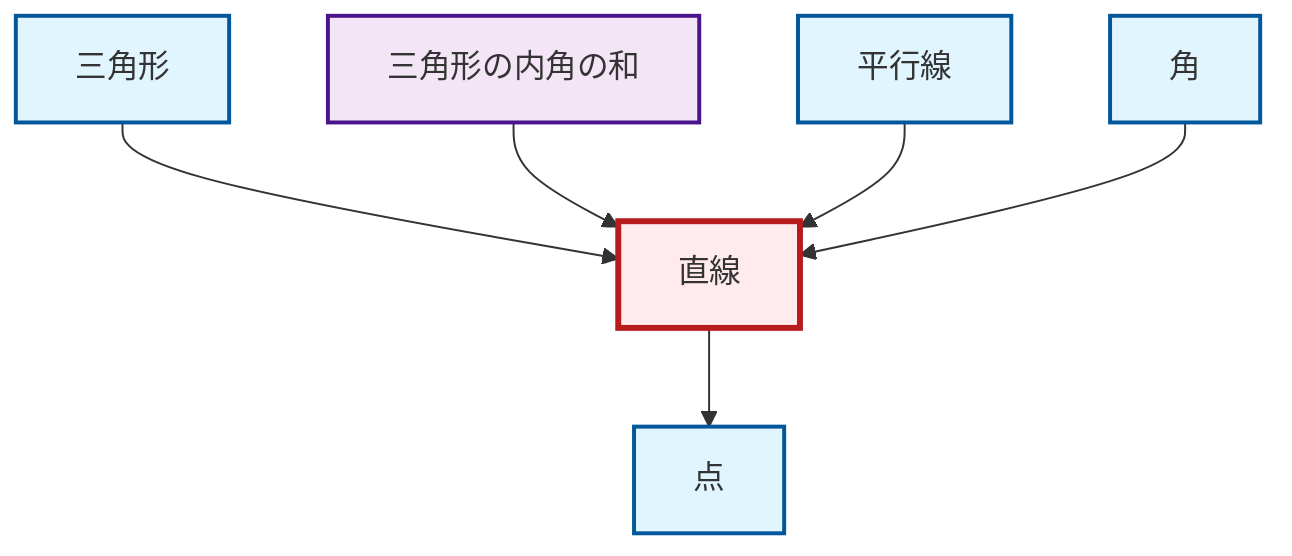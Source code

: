 graph TD
    classDef definition fill:#e1f5fe,stroke:#01579b,stroke-width:2px
    classDef theorem fill:#f3e5f5,stroke:#4a148c,stroke-width:2px
    classDef axiom fill:#fff3e0,stroke:#e65100,stroke-width:2px
    classDef example fill:#e8f5e9,stroke:#1b5e20,stroke-width:2px
    classDef current fill:#ffebee,stroke:#b71c1c,stroke-width:3px
    def-point["点"]:::definition
    def-line["直線"]:::definition
    thm-angle-sum-triangle["三角形の内角の和"]:::theorem
    def-triangle["三角形"]:::definition
    def-parallel["平行線"]:::definition
    def-angle["角"]:::definition
    def-triangle --> def-line
    thm-angle-sum-triangle --> def-line
    def-parallel --> def-line
    def-angle --> def-line
    def-line --> def-point
    class def-line current